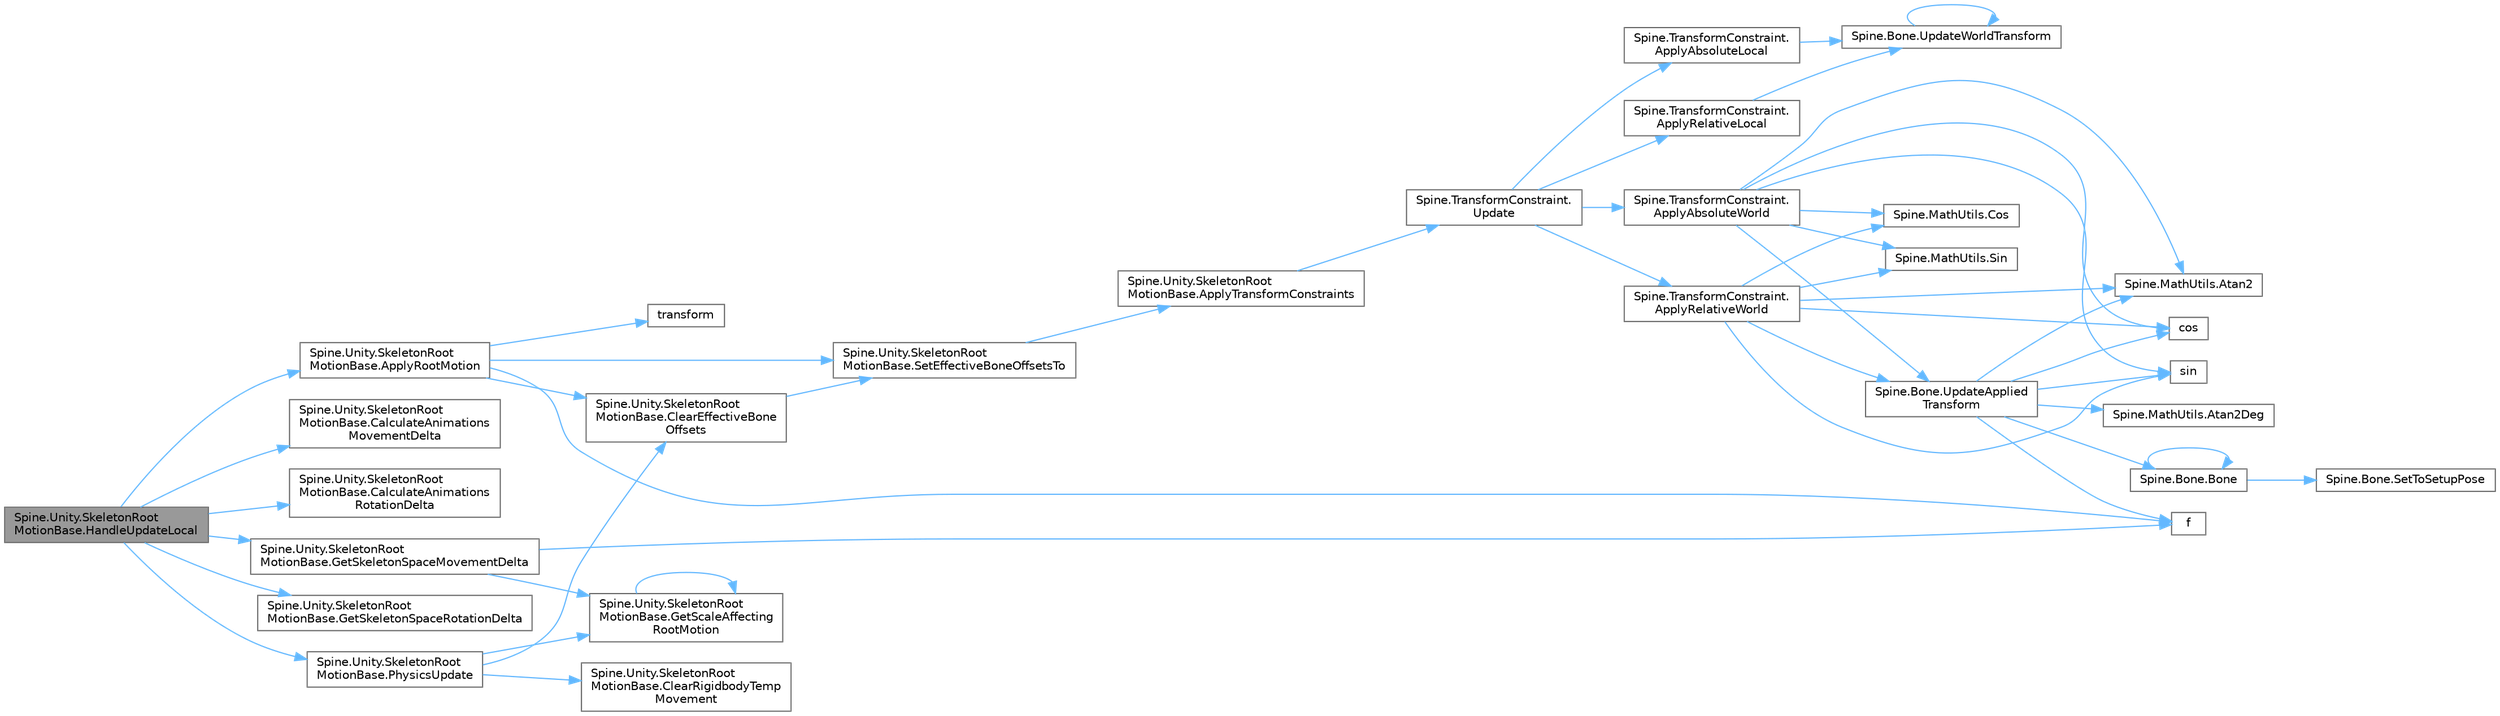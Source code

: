 digraph "Spine.Unity.SkeletonRootMotionBase.HandleUpdateLocal"
{
 // LATEX_PDF_SIZE
  bgcolor="transparent";
  edge [fontname=Helvetica,fontsize=10,labelfontname=Helvetica,labelfontsize=10];
  node [fontname=Helvetica,fontsize=10,shape=box,height=0.2,width=0.4];
  rankdir="LR";
  Node1 [id="Node000001",label="Spine.Unity.SkeletonRoot\lMotionBase.HandleUpdateLocal",height=0.2,width=0.4,color="gray40", fillcolor="grey60", style="filled", fontcolor="black",tooltip=" "];
  Node1 -> Node2 [id="edge47_Node000001_Node000002",color="steelblue1",style="solid",tooltip=" "];
  Node2 [id="Node000002",label="Spine.Unity.SkeletonRoot\lMotionBase.ApplyRootMotion",height=0.2,width=0.4,color="grey40", fillcolor="white", style="filled",URL="$class_spine_1_1_unity_1_1_skeleton_root_motion_base.html#a8407b88f620f3a76ea215f210d138d25",tooltip=" "];
  Node2 -> Node3 [id="edge48_Node000002_Node000003",color="steelblue1",style="solid",tooltip=" "];
  Node3 [id="Node000003",label="Spine.Unity.SkeletonRoot\lMotionBase.ClearEffectiveBone\lOffsets",height=0.2,width=0.4,color="grey40", fillcolor="white", style="filled",URL="$class_spine_1_1_unity_1_1_skeleton_root_motion_base.html#a402f19d4b95b2d7f061f57f3d115405a",tooltip=" "];
  Node3 -> Node4 [id="edge49_Node000003_Node000004",color="steelblue1",style="solid",tooltip=" "];
  Node4 [id="Node000004",label="Spine.Unity.SkeletonRoot\lMotionBase.SetEffectiveBoneOffsetsTo",height=0.2,width=0.4,color="grey40", fillcolor="white", style="filled",URL="$class_spine_1_1_unity_1_1_skeleton_root_motion_base.html#a21016197fdef2726fe1dfccb24bf35f5",tooltip=" "];
  Node4 -> Node5 [id="edge50_Node000004_Node000005",color="steelblue1",style="solid",tooltip=" "];
  Node5 [id="Node000005",label="Spine.Unity.SkeletonRoot\lMotionBase.ApplyTransformConstraints",height=0.2,width=0.4,color="grey40", fillcolor="white", style="filled",URL="$class_spine_1_1_unity_1_1_skeleton_root_motion_base.html#a453211f22b3d23170f59fc9280cca434",tooltip=" "];
  Node5 -> Node6 [id="edge51_Node000005_Node000006",color="steelblue1",style="solid",tooltip=" "];
  Node6 [id="Node000006",label="Spine.TransformConstraint.\lUpdate",height=0.2,width=0.4,color="grey40", fillcolor="white", style="filled",URL="$class_spine_1_1_transform_constraint.html#ad6e171793f73e989dbaac352947693c7",tooltip=" "];
  Node6 -> Node7 [id="edge52_Node000006_Node000007",color="steelblue1",style="solid",tooltip=" "];
  Node7 [id="Node000007",label="Spine.TransformConstraint.\lApplyAbsoluteLocal",height=0.2,width=0.4,color="grey40", fillcolor="white", style="filled",URL="$class_spine_1_1_transform_constraint.html#a1b7a1fbc22ddc91b961b8d188ac3f9e3",tooltip=" "];
  Node7 -> Node8 [id="edge53_Node000007_Node000008",color="steelblue1",style="solid",tooltip=" "];
  Node8 [id="Node000008",label="Spine.Bone.UpdateWorldTransform",height=0.2,width=0.4,color="grey40", fillcolor="white", style="filled",URL="$class_spine_1_1_bone.html#a7cb46c9bf47dc1c82334464ddad0f4f3",tooltip="Computes the world transform using the parent bone and this bone's local transform."];
  Node8 -> Node8 [id="edge54_Node000008_Node000008",color="steelblue1",style="solid",tooltip=" "];
  Node6 -> Node9 [id="edge55_Node000006_Node000009",color="steelblue1",style="solid",tooltip=" "];
  Node9 [id="Node000009",label="Spine.TransformConstraint.\lApplyAbsoluteWorld",height=0.2,width=0.4,color="grey40", fillcolor="white", style="filled",URL="$class_spine_1_1_transform_constraint.html#abf5166c6e4980f9dd325b58490cae98f",tooltip=" "];
  Node9 -> Node10 [id="edge56_Node000009_Node000010",color="steelblue1",style="solid",tooltip=" "];
  Node10 [id="Node000010",label="Spine.MathUtils.Atan2",height=0.2,width=0.4,color="grey40", fillcolor="white", style="filled",URL="$class_spine_1_1_math_utils.html#a3e98f9d30d651fcde8320c2bdaa41f74",tooltip="Returns the atan2 using Math.Atan2."];
  Node9 -> Node11 [id="edge57_Node000009_Node000011",color="steelblue1",style="solid",tooltip=" "];
  Node11 [id="Node000011",label="Spine.MathUtils.Cos",height=0.2,width=0.4,color="grey40", fillcolor="white", style="filled",URL="$class_spine_1_1_math_utils.html#a5a54380abac57117f618e55d51c8ffd3",tooltip="Returns the cosine of a given angle in radians."];
  Node9 -> Node12 [id="edge58_Node000009_Node000012",color="steelblue1",style="solid",tooltip=" "];
  Node12 [id="Node000012",label="cos",height=0.2,width=0.4,color="grey40", fillcolor="white", style="filled",URL="$_array_cwise_unary_ops_8h.html#a92b03396990b0e9eea0731aa406e31a4",tooltip=" "];
  Node9 -> Node13 [id="edge59_Node000009_Node000013",color="steelblue1",style="solid",tooltip=" "];
  Node13 [id="Node000013",label="Spine.MathUtils.Sin",height=0.2,width=0.4,color="grey40", fillcolor="white", style="filled",URL="$class_spine_1_1_math_utils.html#a28ddf17f11f78969b5dc2d7588071d7b",tooltip="Returns the sine of a given angle in radians."];
  Node9 -> Node14 [id="edge60_Node000009_Node000014",color="steelblue1",style="solid",tooltip=" "];
  Node14 [id="Node000014",label="sin",height=0.2,width=0.4,color="grey40", fillcolor="white", style="filled",URL="$_array_cwise_unary_ops_8h.html#a9cfb0ea58bd813510a9e2db18a5e49f0",tooltip=" "];
  Node9 -> Node15 [id="edge61_Node000009_Node000015",color="steelblue1",style="solid",tooltip=" "];
  Node15 [id="Node000015",label="Spine.Bone.UpdateApplied\lTransform",height=0.2,width=0.4,color="grey40", fillcolor="white", style="filled",URL="$class_spine_1_1_bone.html#aa1ac7180d78c77b4ff5f0823bfc0b8ac",tooltip="Computes the applied transform values from the world transform."];
  Node15 -> Node10 [id="edge62_Node000015_Node000010",color="steelblue1",style="solid",tooltip=" "];
  Node15 -> Node16 [id="edge63_Node000015_Node000016",color="steelblue1",style="solid",tooltip=" "];
  Node16 [id="Node000016",label="Spine.MathUtils.Atan2Deg",height=0.2,width=0.4,color="grey40", fillcolor="white", style="filled",URL="$class_spine_1_1_math_utils.html#aca0f56a09cac989df83ecb5ef5017ab1",tooltip=" "];
  Node15 -> Node17 [id="edge64_Node000015_Node000017",color="steelblue1",style="solid",tooltip=" "];
  Node17 [id="Node000017",label="Spine.Bone.Bone",height=0.2,width=0.4,color="grey40", fillcolor="white", style="filled",URL="$class_spine_1_1_bone.html#a87509d67b3dade6dd4574626836e1552",tooltip=" "];
  Node17 -> Node17 [id="edge65_Node000017_Node000017",color="steelblue1",style="solid",tooltip=" "];
  Node17 -> Node18 [id="edge66_Node000017_Node000018",color="steelblue1",style="solid",tooltip=" "];
  Node18 [id="Node000018",label="Spine.Bone.SetToSetupPose",height=0.2,width=0.4,color="grey40", fillcolor="white", style="filled",URL="$class_spine_1_1_bone.html#a714357ad49be82fa9247e231ce917aaa",tooltip="Sets this bone's local transform to the setup pose."];
  Node15 -> Node12 [id="edge67_Node000015_Node000012",color="steelblue1",style="solid",tooltip=" "];
  Node15 -> Node19 [id="edge68_Node000015_Node000019",color="steelblue1",style="solid",tooltip=" "];
  Node19 [id="Node000019",label="f",height=0.2,width=0.4,color="grey40", fillcolor="white", style="filled",URL="$cxx11__tensor__map_8cpp.html#a7f507fea02198f6cb81c86640c7b1a4e",tooltip=" "];
  Node15 -> Node14 [id="edge69_Node000015_Node000014",color="steelblue1",style="solid",tooltip=" "];
  Node6 -> Node20 [id="edge70_Node000006_Node000020",color="steelblue1",style="solid",tooltip=" "];
  Node20 [id="Node000020",label="Spine.TransformConstraint.\lApplyRelativeLocal",height=0.2,width=0.4,color="grey40", fillcolor="white", style="filled",URL="$class_spine_1_1_transform_constraint.html#a454117a6966c2668bcc06e571195b4f3",tooltip=" "];
  Node20 -> Node8 [id="edge71_Node000020_Node000008",color="steelblue1",style="solid",tooltip=" "];
  Node6 -> Node21 [id="edge72_Node000006_Node000021",color="steelblue1",style="solid",tooltip=" "];
  Node21 [id="Node000021",label="Spine.TransformConstraint.\lApplyRelativeWorld",height=0.2,width=0.4,color="grey40", fillcolor="white", style="filled",URL="$class_spine_1_1_transform_constraint.html#a7f3667042018db294f8053cbb24a94d8",tooltip=" "];
  Node21 -> Node10 [id="edge73_Node000021_Node000010",color="steelblue1",style="solid",tooltip=" "];
  Node21 -> Node11 [id="edge74_Node000021_Node000011",color="steelblue1",style="solid",tooltip=" "];
  Node21 -> Node12 [id="edge75_Node000021_Node000012",color="steelblue1",style="solid",tooltip=" "];
  Node21 -> Node13 [id="edge76_Node000021_Node000013",color="steelblue1",style="solid",tooltip=" "];
  Node21 -> Node14 [id="edge77_Node000021_Node000014",color="steelblue1",style="solid",tooltip=" "];
  Node21 -> Node15 [id="edge78_Node000021_Node000015",color="steelblue1",style="solid",tooltip=" "];
  Node2 -> Node19 [id="edge79_Node000002_Node000019",color="steelblue1",style="solid",tooltip=" "];
  Node2 -> Node4 [id="edge80_Node000002_Node000004",color="steelblue1",style="solid",tooltip=" "];
  Node2 -> Node22 [id="edge81_Node000002_Node000022",color="steelblue1",style="solid",tooltip=" "];
  Node22 [id="Node000022",label="transform",height=0.2,width=0.4,color="grey40", fillcolor="white", style="filled",URL="$geometry_8cpp.html#ad05130a1d9f2e9708c1125b4cc2fe7cb",tooltip=" "];
  Node1 -> Node23 [id="edge82_Node000001_Node000023",color="steelblue1",style="solid",tooltip=" "];
  Node23 [id="Node000023",label="Spine.Unity.SkeletonRoot\lMotionBase.CalculateAnimations\lMovementDelta",height=0.2,width=0.4,color="grey40", fillcolor="white", style="filled",URL="$class_spine_1_1_unity_1_1_skeleton_root_motion_base.html#a2271eb658b2efb4bb0c405004fe7517e",tooltip=" "];
  Node1 -> Node24 [id="edge83_Node000001_Node000024",color="steelblue1",style="solid",tooltip=" "];
  Node24 [id="Node000024",label="Spine.Unity.SkeletonRoot\lMotionBase.CalculateAnimations\lRotationDelta",height=0.2,width=0.4,color="grey40", fillcolor="white", style="filled",URL="$class_spine_1_1_unity_1_1_skeleton_root_motion_base.html#a6a0949625e04902fb6d13a9bbb795053",tooltip=" "];
  Node1 -> Node25 [id="edge84_Node000001_Node000025",color="steelblue1",style="solid",tooltip=" "];
  Node25 [id="Node000025",label="Spine.Unity.SkeletonRoot\lMotionBase.GetSkeletonSpaceMovementDelta",height=0.2,width=0.4,color="grey40", fillcolor="white", style="filled",URL="$class_spine_1_1_unity_1_1_skeleton_root_motion_base.html#a263a1ea6647b8164db8902291d262d71",tooltip=" "];
  Node25 -> Node19 [id="edge85_Node000025_Node000019",color="steelblue1",style="solid",tooltip=" "];
  Node25 -> Node26 [id="edge86_Node000025_Node000026",color="steelblue1",style="solid",tooltip=" "];
  Node26 [id="Node000026",label="Spine.Unity.SkeletonRoot\lMotionBase.GetScaleAffecting\lRootMotion",height=0.2,width=0.4,color="grey40", fillcolor="white", style="filled",URL="$class_spine_1_1_unity_1_1_skeleton_root_motion_base.html#a96b85d5914599f6a2e08ab73abfddb23",tooltip=" "];
  Node26 -> Node26 [id="edge87_Node000026_Node000026",color="steelblue1",style="solid",tooltip=" "];
  Node1 -> Node27 [id="edge88_Node000001_Node000027",color="steelblue1",style="solid",tooltip=" "];
  Node27 [id="Node000027",label="Spine.Unity.SkeletonRoot\lMotionBase.GetSkeletonSpaceRotationDelta",height=0.2,width=0.4,color="grey40", fillcolor="white", style="filled",URL="$class_spine_1_1_unity_1_1_skeleton_root_motion_base.html#a42d7be74fd688c1cd98fd044b5c52c5e",tooltip=" "];
  Node1 -> Node28 [id="edge89_Node000001_Node000028",color="steelblue1",style="solid",tooltip=" "];
  Node28 [id="Node000028",label="Spine.Unity.SkeletonRoot\lMotionBase.PhysicsUpdate",height=0.2,width=0.4,color="grey40", fillcolor="white", style="filled",URL="$class_spine_1_1_unity_1_1_skeleton_root_motion_base.html#af35a65f88854ce71648b52e7d1ee9547",tooltip=" "];
  Node28 -> Node3 [id="edge90_Node000028_Node000003",color="steelblue1",style="solid",tooltip=" "];
  Node28 -> Node29 [id="edge91_Node000028_Node000029",color="steelblue1",style="solid",tooltip=" "];
  Node29 [id="Node000029",label="Spine.Unity.SkeletonRoot\lMotionBase.ClearRigidbodyTemp\lMovement",height=0.2,width=0.4,color="grey40", fillcolor="white", style="filled",URL="$class_spine_1_1_unity_1_1_skeleton_root_motion_base.html#a55b215258c35988f3b5e70cd8cd55009",tooltip=" "];
  Node28 -> Node26 [id="edge92_Node000028_Node000026",color="steelblue1",style="solid",tooltip=" "];
}
